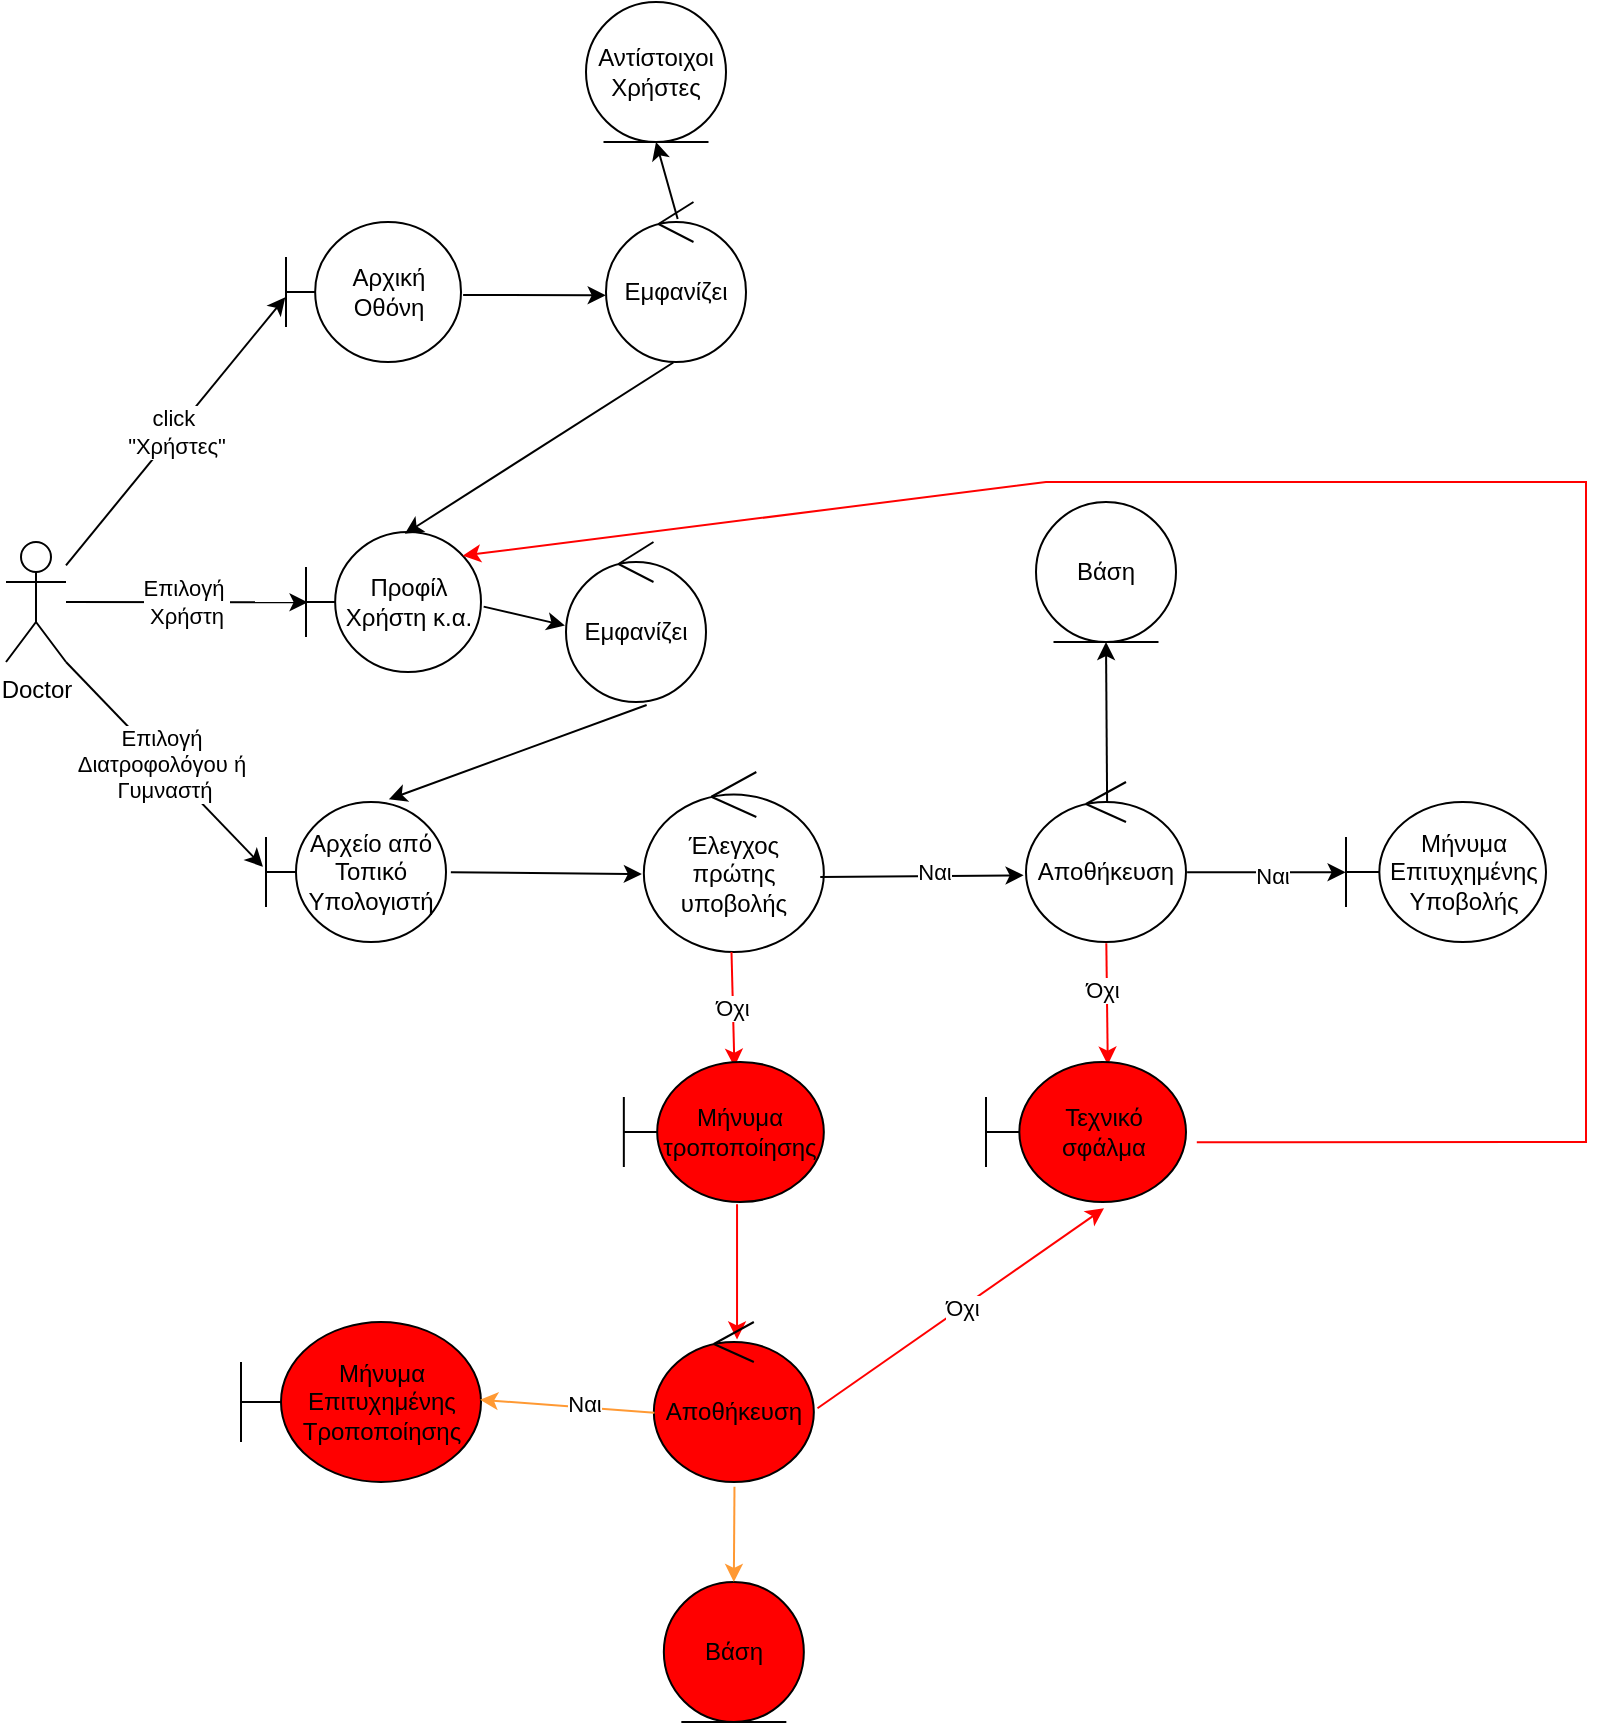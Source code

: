 <mxfile version="24.3.0" type="google">
  <diagram name="Σελίδα-1" id="B4d1pN4wiHUNyONFxyjV">
    <mxGraphModel grid="1" page="1" gridSize="10" guides="1" tooltips="1" connect="1" arrows="1" fold="1" pageScale="1" pageWidth="3300" pageHeight="4681" math="0" shadow="0">
      <root>
        <mxCell id="0" />
        <mxCell id="1" parent="0" />
        <mxCell id="0sQSSnO3wUOC0WJi3dPR-1" value="Doctor" style="shape=umlActor;verticalLabelPosition=bottom;verticalAlign=top;html=1;outlineConnect=0;" vertex="1" parent="1">
          <mxGeometry x="140" y="370" width="30" height="60" as="geometry" />
        </mxCell>
        <mxCell id="0sQSSnO3wUOC0WJi3dPR-2" value="Αρχική Οθόνη" style="shape=umlBoundary;whiteSpace=wrap;html=1;" vertex="1" parent="1">
          <mxGeometry x="280.0" y="210" width="87.5" height="70" as="geometry" />
        </mxCell>
        <mxCell id="0sQSSnO3wUOC0WJi3dPR-3" value="click&amp;nbsp;&lt;div&gt;&quot;Χρήστες&quot;&lt;/div&gt;" style="endArrow=classic;html=1;rounded=0;entryX=-0.004;entryY=0.537;entryDx=0;entryDy=0;entryPerimeter=0;" edge="1" parent="1" source="0sQSSnO3wUOC0WJi3dPR-1" target="0sQSSnO3wUOC0WJi3dPR-2">
          <mxGeometry width="50" height="50" relative="1" as="geometry">
            <mxPoint x="550" y="520" as="sourcePoint" />
            <mxPoint x="600" y="470" as="targetPoint" />
          </mxGeometry>
        </mxCell>
        <mxCell id="0sQSSnO3wUOC0WJi3dPR-4" value="" style="endArrow=classic;html=1;rounded=0;entryX=-0.002;entryY=0.583;entryDx=0;entryDy=0;entryPerimeter=0;exitX=1.012;exitY=0.521;exitDx=0;exitDy=0;exitPerimeter=0;" edge="1" parent="1" source="0sQSSnO3wUOC0WJi3dPR-2" target="0sQSSnO3wUOC0WJi3dPR-5">
          <mxGeometry width="50" height="50" relative="1" as="geometry">
            <mxPoint x="380" y="357" as="sourcePoint" />
            <mxPoint x="470" y="354" as="targetPoint" />
          </mxGeometry>
        </mxCell>
        <mxCell id="0sQSSnO3wUOC0WJi3dPR-5" value="Εμφανίζει" style="ellipse;shape=umlControl;whiteSpace=wrap;html=1;" vertex="1" parent="1">
          <mxGeometry x="440" y="200" width="70" height="80" as="geometry" />
        </mxCell>
        <mxCell id="0sQSSnO3wUOC0WJi3dPR-6" value="Αντίστοιχοι Χρήστες" style="ellipse;shape=umlEntity;whiteSpace=wrap;html=1;" vertex="1" parent="1">
          <mxGeometry x="430" y="100" width="70" height="70" as="geometry" />
        </mxCell>
        <mxCell id="0sQSSnO3wUOC0WJi3dPR-7" value="" style="endArrow=classic;html=1;rounded=0;exitX=0.512;exitY=0.106;exitDx=0;exitDy=0;exitPerimeter=0;entryX=0.5;entryY=1;entryDx=0;entryDy=0;" edge="1" parent="1" source="0sQSSnO3wUOC0WJi3dPR-5" target="0sQSSnO3wUOC0WJi3dPR-6">
          <mxGeometry width="50" height="50" relative="1" as="geometry">
            <mxPoint x="550" y="400" as="sourcePoint" />
            <mxPoint x="600" y="350" as="targetPoint" />
          </mxGeometry>
        </mxCell>
        <mxCell id="0sQSSnO3wUOC0WJi3dPR-8" value="Προφίλ Χρήστη κ.α." style="shape=umlBoundary;whiteSpace=wrap;html=1;" vertex="1" parent="1">
          <mxGeometry x="290.0" y="365" width="87.5" height="70" as="geometry" />
        </mxCell>
        <mxCell id="0sQSSnO3wUOC0WJi3dPR-9" value="Επιλογή&amp;nbsp;&lt;div&gt;Χρήστη&lt;/div&gt;" style="endArrow=classic;html=1;rounded=0;entryX=0.009;entryY=0.502;entryDx=0;entryDy=0;entryPerimeter=0;" edge="1" parent="1" source="0sQSSnO3wUOC0WJi3dPR-1" target="0sQSSnO3wUOC0WJi3dPR-8">
          <mxGeometry width="50" height="50" relative="1" as="geometry">
            <mxPoint x="500" y="530" as="sourcePoint" />
            <mxPoint x="550" y="480" as="targetPoint" />
          </mxGeometry>
        </mxCell>
        <mxCell id="0sQSSnO3wUOC0WJi3dPR-10" value="" style="endArrow=classic;html=1;rounded=0;exitX=0.481;exitY=1.003;exitDx=0;exitDy=0;exitPerimeter=0;entryX=0.565;entryY=0.013;entryDx=0;entryDy=0;entryPerimeter=0;" edge="1" parent="1" source="0sQSSnO3wUOC0WJi3dPR-5" target="0sQSSnO3wUOC0WJi3dPR-8">
          <mxGeometry width="50" height="50" relative="1" as="geometry">
            <mxPoint x="500" y="420" as="sourcePoint" />
            <mxPoint x="550" y="370" as="targetPoint" />
          </mxGeometry>
        </mxCell>
        <mxCell id="0sQSSnO3wUOC0WJi3dPR-11" value="Επιλογή&amp;nbsp;&lt;div&gt;Διατροφολόγου ή&amp;nbsp;&lt;/div&gt;&lt;div&gt;Γυμναστή&lt;/div&gt;" style="endArrow=classic;html=1;rounded=0;exitX=1;exitY=1;exitDx=0;exitDy=0;exitPerimeter=0;entryX=-0.017;entryY=0.463;entryDx=0;entryDy=0;entryPerimeter=0;" edge="1" parent="1" source="0sQSSnO3wUOC0WJi3dPR-1" target="0sQSSnO3wUOC0WJi3dPR-12">
          <mxGeometry width="50" height="50" relative="1" as="geometry">
            <mxPoint x="500" y="530" as="sourcePoint" />
            <mxPoint x="260" y="510" as="targetPoint" />
          </mxGeometry>
        </mxCell>
        <mxCell id="0sQSSnO3wUOC0WJi3dPR-12" value="Αρχείο από Τοπικό Υπολογιστή" style="shape=umlBoundary;whiteSpace=wrap;html=1;" vertex="1" parent="1">
          <mxGeometry x="270" y="500" width="90" height="70" as="geometry" />
        </mxCell>
        <mxCell id="0sQSSnO3wUOC0WJi3dPR-14" value="" style="endArrow=classic;html=1;rounded=0;exitX=1.027;exitY=0.502;exitDx=0;exitDy=0;exitPerimeter=0;entryX=-0.011;entryY=0.567;entryDx=0;entryDy=0;entryPerimeter=0;" edge="1" parent="1" source="0sQSSnO3wUOC0WJi3dPR-12" target="0sQSSnO3wUOC0WJi3dPR-17">
          <mxGeometry width="50" height="50" relative="1" as="geometry">
            <mxPoint x="500" y="530" as="sourcePoint" />
            <mxPoint x="440.9" y="534.2" as="targetPoint" />
          </mxGeometry>
        </mxCell>
        <mxCell id="0sQSSnO3wUOC0WJi3dPR-17" value="Έλεγχος πρώτης υποβολής" style="ellipse;shape=umlControl;whiteSpace=wrap;html=1;" vertex="1" parent="1">
          <mxGeometry x="458.92" y="485" width="90" height="90" as="geometry" />
        </mxCell>
        <mxCell id="0sQSSnO3wUOC0WJi3dPR-18" value="" style="endArrow=classic;html=1;rounded=0;exitX=0.98;exitY=0.583;exitDx=0;exitDy=0;exitPerimeter=0;entryX=-0.015;entryY=0.583;entryDx=0;entryDy=0;entryPerimeter=0;" edge="1" parent="1" source="0sQSSnO3wUOC0WJi3dPR-17" target="0sQSSnO3wUOC0WJi3dPR-19">
          <mxGeometry width="50" height="50" relative="1" as="geometry">
            <mxPoint x="458.92" y="540" as="sourcePoint" />
            <mxPoint x="738.92" y="540" as="targetPoint" />
          </mxGeometry>
        </mxCell>
        <mxCell id="0sQSSnO3wUOC0WJi3dPR-24" value="Ναι" style="edgeLabel;html=1;align=center;verticalAlign=middle;resizable=0;points=[];" vertex="1" connectable="0" parent="0sQSSnO3wUOC0WJi3dPR-18">
          <mxGeometry x="0.109" y="2" relative="1" as="geometry">
            <mxPoint as="offset" />
          </mxGeometry>
        </mxCell>
        <mxCell id="0sQSSnO3wUOC0WJi3dPR-19" value="Αποθήκευση" style="ellipse;shape=umlControl;whiteSpace=wrap;html=1;" vertex="1" parent="1">
          <mxGeometry x="650" y="490" width="80" height="80" as="geometry" />
        </mxCell>
        <mxCell id="0sQSSnO3wUOC0WJi3dPR-20" value="" style="endArrow=classic;html=1;rounded=0;entryX=0.5;entryY=1;entryDx=0;entryDy=0;exitX=0.507;exitY=0.131;exitDx=0;exitDy=0;exitPerimeter=0;" edge="1" parent="1" source="0sQSSnO3wUOC0WJi3dPR-19" target="0sQSSnO3wUOC0WJi3dPR-21">
          <mxGeometry width="50" height="50" relative="1" as="geometry">
            <mxPoint x="768.92" y="500" as="sourcePoint" />
            <mxPoint x="770.92" y="420" as="targetPoint" />
          </mxGeometry>
        </mxCell>
        <mxCell id="0sQSSnO3wUOC0WJi3dPR-21" value="Βάση" style="ellipse;shape=umlEntity;whiteSpace=wrap;html=1;" vertex="1" parent="1">
          <mxGeometry x="655" y="350" width="70" height="70" as="geometry" />
        </mxCell>
        <mxCell id="0sQSSnO3wUOC0WJi3dPR-22" value="" style="endArrow=classic;html=1;rounded=0;exitX=1.007;exitY=0.564;exitDx=0;exitDy=0;exitPerimeter=0;entryX=-0.002;entryY=0.502;entryDx=0;entryDy=0;entryPerimeter=0;" edge="1" parent="1" source="0sQSSnO3wUOC0WJi3dPR-19" target="0sQSSnO3wUOC0WJi3dPR-23">
          <mxGeometry width="50" height="50" relative="1" as="geometry">
            <mxPoint x="858.92" y="510" as="sourcePoint" />
            <mxPoint x="868.92" y="535" as="targetPoint" />
          </mxGeometry>
        </mxCell>
        <mxCell id="0sQSSnO3wUOC0WJi3dPR-37" value="Ναι" style="edgeLabel;html=1;align=center;verticalAlign=middle;resizable=0;points=[];" vertex="1" connectable="0" parent="0sQSSnO3wUOC0WJi3dPR-22">
          <mxGeometry x="0.079" y="-2" relative="1" as="geometry">
            <mxPoint as="offset" />
          </mxGeometry>
        </mxCell>
        <mxCell id="0sQSSnO3wUOC0WJi3dPR-23" value="Μήνυμα Επιτυχημένης Υποβολής" style="shape=umlBoundary;whiteSpace=wrap;html=1;" vertex="1" parent="1">
          <mxGeometry x="810" y="500" width="100" height="70" as="geometry" />
        </mxCell>
        <mxCell id="0sQSSnO3wUOC0WJi3dPR-25" value="Όχι" style="endArrow=classic;html=1;rounded=0;exitX=0.487;exitY=1;exitDx=0;exitDy=0;exitPerimeter=0;entryX=0.553;entryY=0.034;entryDx=0;entryDy=0;entryPerimeter=0;strokeColor=#FF0000;" edge="1" parent="1" source="0sQSSnO3wUOC0WJi3dPR-17" target="0sQSSnO3wUOC0WJi3dPR-26">
          <mxGeometry width="50" height="50" relative="1" as="geometry">
            <mxPoint x="608.92" y="590" as="sourcePoint" />
            <mxPoint x="602.92" y="630" as="targetPoint" />
          </mxGeometry>
        </mxCell>
        <mxCell id="0sQSSnO3wUOC0WJi3dPR-26" value="Μήνυμα τροποποίησης" style="shape=umlBoundary;whiteSpace=wrap;html=1;fillColor=#FF0000;" vertex="1" parent="1">
          <mxGeometry x="448.92" y="630" width="100" height="70" as="geometry" />
        </mxCell>
        <mxCell id="0sQSSnO3wUOC0WJi3dPR-29" value="" style="endArrow=classic;html=1;rounded=0;exitX=0.566;exitY=1.016;exitDx=0;exitDy=0;exitPerimeter=0;entryX=0.52;entryY=0.109;entryDx=0;entryDy=0;entryPerimeter=0;strokeColor=#FF0000;" edge="1" parent="1" source="0sQSSnO3wUOC0WJi3dPR-26" target="0sQSSnO3wUOC0WJi3dPR-30">
          <mxGeometry width="50" height="50" relative="1" as="geometry">
            <mxPoint x="378.92" y="670" as="sourcePoint" />
            <mxPoint x="718.92" y="668" as="targetPoint" />
          </mxGeometry>
        </mxCell>
        <mxCell id="0sQSSnO3wUOC0WJi3dPR-30" value="Αποθήκευση" style="ellipse;shape=umlControl;whiteSpace=wrap;html=1;fillColor=#FF0000;" vertex="1" parent="1">
          <mxGeometry x="463.92" y="760" width="80" height="80" as="geometry" />
        </mxCell>
        <mxCell id="0sQSSnO3wUOC0WJi3dPR-31" value="Βάση" style="ellipse;shape=umlEntity;whiteSpace=wrap;html=1;fillColor=#FF0000;" vertex="1" parent="1">
          <mxGeometry x="468.92" y="890" width="70" height="70" as="geometry" />
        </mxCell>
        <mxCell id="0sQSSnO3wUOC0WJi3dPR-32" value="" style="endArrow=classic;html=1;rounded=0;entryX=0.5;entryY=0;entryDx=0;entryDy=0;exitX=0.504;exitY=1.03;exitDx=0;exitDy=0;exitPerimeter=0;strokeColor=#FF9933;" edge="1" parent="1" source="0sQSSnO3wUOC0WJi3dPR-30" target="0sQSSnO3wUOC0WJi3dPR-31">
          <mxGeometry width="50" height="50" relative="1" as="geometry">
            <mxPoint x="765.92" y="704" as="sourcePoint" />
            <mxPoint x="728.92" y="550" as="targetPoint" />
          </mxGeometry>
        </mxCell>
        <mxCell id="0sQSSnO3wUOC0WJi3dPR-33" value="Μήνυμα Επιτυχημένης Τροποποίησης" style="shape=umlBoundary;whiteSpace=wrap;html=1;fillColor=#FF0000;" vertex="1" parent="1">
          <mxGeometry x="257.5" y="760" width="120" height="80" as="geometry" />
        </mxCell>
        <mxCell id="0sQSSnO3wUOC0WJi3dPR-34" value="" style="endArrow=classic;html=1;rounded=0;exitX=0.004;exitY=0.567;exitDx=0;exitDy=0;exitPerimeter=0;entryX=0.996;entryY=0.486;entryDx=0;entryDy=0;entryPerimeter=0;strokeColor=#FF9933;" edge="1" parent="1" source="0sQSSnO3wUOC0WJi3dPR-30" target="0sQSSnO3wUOC0WJi3dPR-33">
          <mxGeometry width="50" height="50" relative="1" as="geometry">
            <mxPoint x="819.92" y="545" as="sourcePoint" />
            <mxPoint x="500.0" y="806.16" as="targetPoint" />
          </mxGeometry>
        </mxCell>
        <mxCell id="0sQSSnO3wUOC0WJi3dPR-40" value="Ναι" style="edgeLabel;html=1;align=center;verticalAlign=middle;resizable=0;points=[];" vertex="1" connectable="0" parent="0sQSSnO3wUOC0WJi3dPR-34">
          <mxGeometry x="-0.188" y="-2" relative="1" as="geometry">
            <mxPoint as="offset" />
          </mxGeometry>
        </mxCell>
        <mxCell id="0sQSSnO3wUOC0WJi3dPR-36" value="" style="endArrow=classic;html=1;rounded=0;exitX=0.502;exitY=1.008;exitDx=0;exitDy=0;exitPerimeter=0;entryX=0.609;entryY=0.019;entryDx=0;entryDy=0;entryPerimeter=0;strokeColor=#FF0000;" edge="1" parent="1" source="0sQSSnO3wUOC0WJi3dPR-19" target="0sQSSnO3wUOC0WJi3dPR-39">
          <mxGeometry width="50" height="50" relative="1" as="geometry">
            <mxPoint x="768.92" y="580" as="sourcePoint" />
            <mxPoint x="768.92" y="640" as="targetPoint" />
          </mxGeometry>
        </mxCell>
        <mxCell id="0sQSSnO3wUOC0WJi3dPR-38" value="Όχι" style="edgeLabel;html=1;align=center;verticalAlign=middle;resizable=0;points=[];" vertex="1" connectable="0" parent="0sQSSnO3wUOC0WJi3dPR-36">
          <mxGeometry x="-0.221" y="-3" relative="1" as="geometry">
            <mxPoint as="offset" />
          </mxGeometry>
        </mxCell>
        <mxCell id="0sQSSnO3wUOC0WJi3dPR-39" value="Τεχνικό σφάλμα" style="shape=umlBoundary;whiteSpace=wrap;html=1;fillColor=#FF0000;" vertex="1" parent="1">
          <mxGeometry x="630" y="630" width="100" height="70" as="geometry" />
        </mxCell>
        <mxCell id="0sQSSnO3wUOC0WJi3dPR-42" value="Όχι" style="endArrow=classic;html=1;rounded=0;exitX=1.023;exitY=0.539;exitDx=0;exitDy=0;exitPerimeter=0;entryX=0.59;entryY=1.045;entryDx=0;entryDy=0;entryPerimeter=0;strokeColor=#FF0000;" edge="1" parent="1" source="0sQSSnO3wUOC0WJi3dPR-30" target="0sQSSnO3wUOC0WJi3dPR-39">
          <mxGeometry width="50" height="50" relative="1" as="geometry">
            <mxPoint x="748.92" y="780" as="sourcePoint" />
            <mxPoint x="798.92" y="730" as="targetPoint" />
          </mxGeometry>
        </mxCell>
        <mxCell id="cMn26p3OdW9NVIBB_AYC-1" value="" style="endArrow=classic;html=1;rounded=0;exitX=1.015;exitY=0.533;exitDx=0;exitDy=0;exitPerimeter=0;entryX=-0.008;entryY=0.522;entryDx=0;entryDy=0;entryPerimeter=0;" edge="1" parent="1" source="0sQSSnO3wUOC0WJi3dPR-8" target="cMn26p3OdW9NVIBB_AYC-2">
          <mxGeometry width="50" height="50" relative="1" as="geometry">
            <mxPoint x="600" y="450" as="sourcePoint" />
            <mxPoint x="460" y="402" as="targetPoint" />
          </mxGeometry>
        </mxCell>
        <mxCell id="cMn26p3OdW9NVIBB_AYC-2" value="Εμφανίζει" style="ellipse;shape=umlControl;whiteSpace=wrap;html=1;" vertex="1" parent="1">
          <mxGeometry x="420" y="370" width="70" height="80" as="geometry" />
        </mxCell>
        <mxCell id="cMn26p3OdW9NVIBB_AYC-3" value="" style="endArrow=classic;html=1;rounded=0;exitX=0.576;exitY=1.019;exitDx=0;exitDy=0;exitPerimeter=0;entryX=0.682;entryY=-0.019;entryDx=0;entryDy=0;entryPerimeter=0;" edge="1" parent="1" source="cMn26p3OdW9NVIBB_AYC-2" target="0sQSSnO3wUOC0WJi3dPR-12">
          <mxGeometry width="50" height="50" relative="1" as="geometry">
            <mxPoint x="600" y="450" as="sourcePoint" />
            <mxPoint x="650" y="400" as="targetPoint" />
          </mxGeometry>
        </mxCell>
        <mxCell id="cMn26p3OdW9NVIBB_AYC-5" value="" style="endArrow=classic;html=1;rounded=0;exitX=1.054;exitY=0.574;exitDx=0;exitDy=0;exitPerimeter=0;entryX=0.896;entryY=0.169;entryDx=0;entryDy=0;entryPerimeter=0;fillColor=#ffe6cc;strokeColor=#FF0000;" edge="1" parent="1" source="0sQSSnO3wUOC0WJi3dPR-39" target="0sQSSnO3wUOC0WJi3dPR-8">
          <mxGeometry width="50" height="50" relative="1" as="geometry">
            <mxPoint x="610" y="580" as="sourcePoint" />
            <mxPoint x="660" y="530" as="targetPoint" />
            <Array as="points">
              <mxPoint x="930" y="670" />
              <mxPoint x="930" y="490" />
              <mxPoint x="930" y="340" />
              <mxPoint x="660" y="340" />
            </Array>
          </mxGeometry>
        </mxCell>
      </root>
    </mxGraphModel>
  </diagram>
</mxfile>
